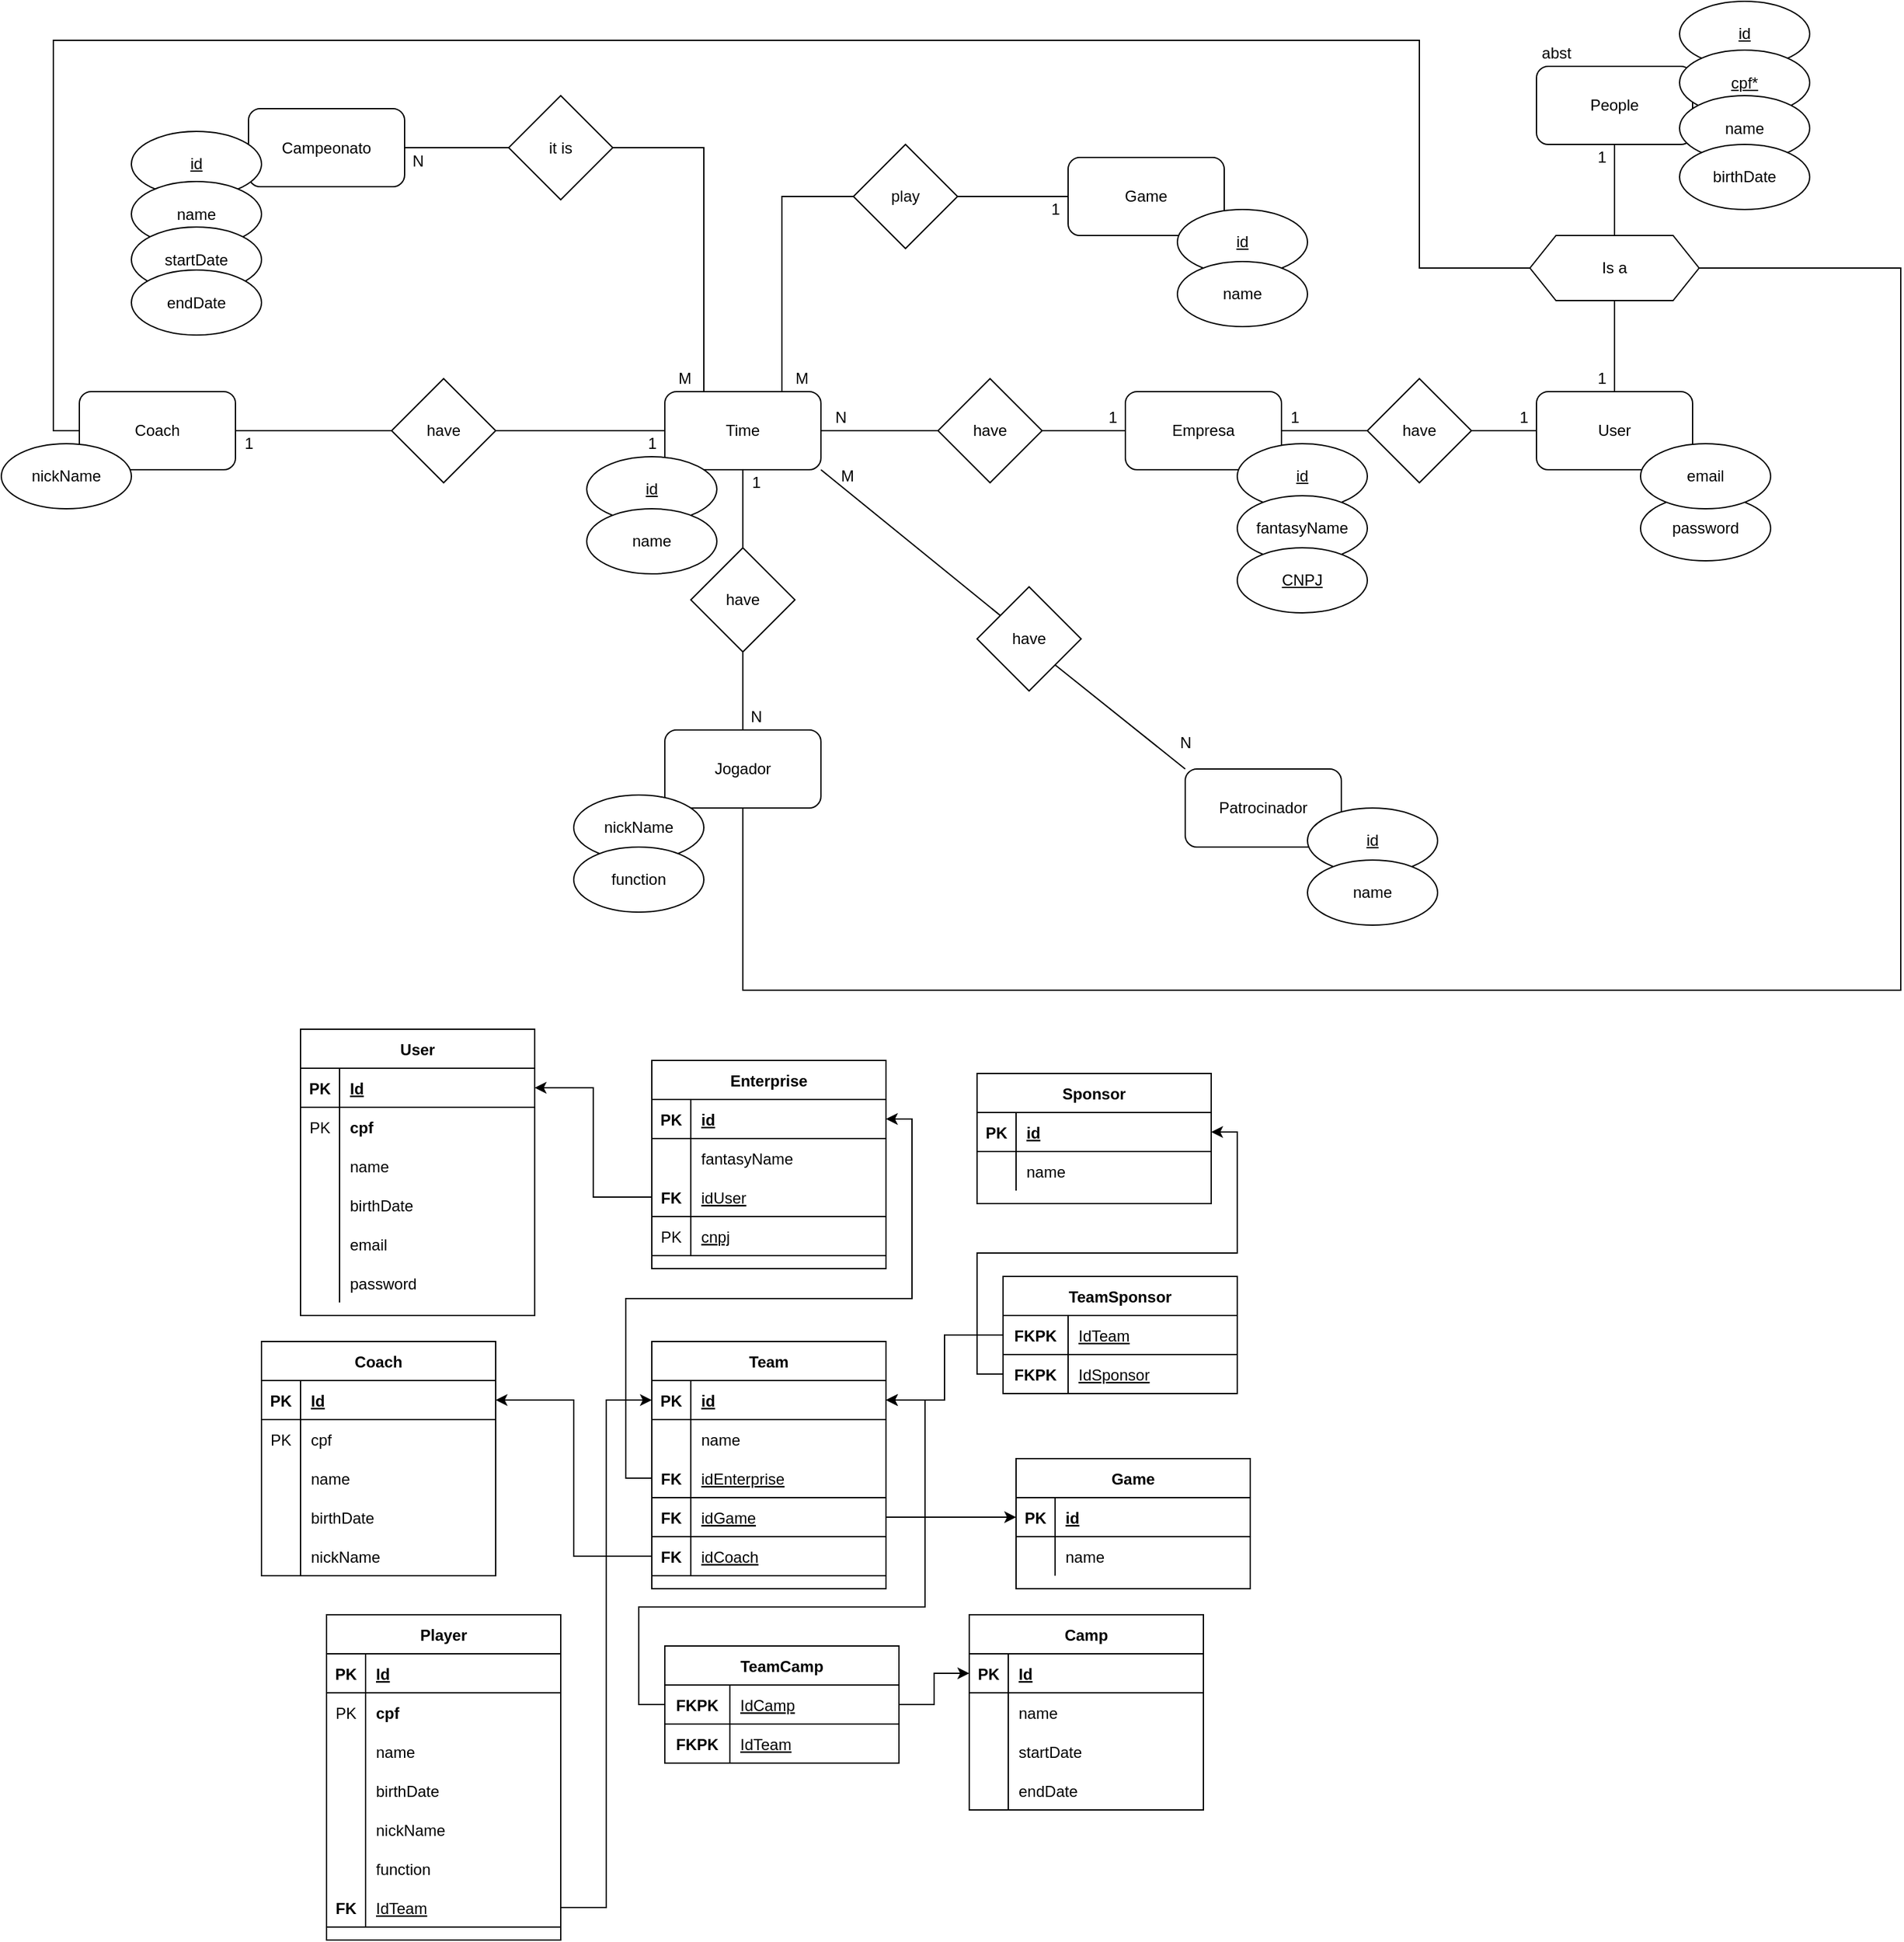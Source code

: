 <mxfile version="14.4.7" type="device"><diagram id="LVk9Ld-yGHQldMJSkat3" name="Page-1"><mxGraphModel dx="2557" dy="865" grid="1" gridSize="10" guides="1" tooltips="1" connect="1" arrows="1" fold="1" page="1" pageScale="1" pageWidth="827" pageHeight="1169" math="0" shadow="0"><root><mxCell id="0"/><mxCell id="1" parent="0"/><mxCell id="O_OsDmASG6pH5mmdmZPD-163" value="id" style="ellipse;whiteSpace=wrap;html=1;fontStyle=4" parent="1" vertex="1"><mxGeometry x="740" y="630" width="100" height="50" as="geometry"/></mxCell><mxCell id="O_OsDmASG6pH5mmdmZPD-84" value="Patrocinador" style="rounded=1;whiteSpace=wrap;html=1;" parent="1" vertex="1"><mxGeometry x="360" y="1220" width="120" height="60" as="geometry"/></mxCell><mxCell id="O_OsDmASG6pH5mmdmZPD-161" value="id" style="ellipse;whiteSpace=wrap;html=1;fontStyle=4" parent="1" vertex="1"><mxGeometry x="454" y="1250" width="100" height="50" as="geometry"/></mxCell><mxCell id="O_OsDmASG6pH5mmdmZPD-66" style="edgeStyle=orthogonalEdgeStyle;rounded=0;orthogonalLoop=1;jettySize=auto;html=1;exitX=0.5;exitY=1;exitDx=0;exitDy=0;endArrow=none;endFill=0;" parent="1" source="O_OsDmASG6pH5mmdmZPD-54" target="O_OsDmASG6pH5mmdmZPD-64" edge="1"><mxGeometry relative="1" as="geometry"/></mxCell><mxCell id="O_OsDmASG6pH5mmdmZPD-74" style="edgeStyle=orthogonalEdgeStyle;rounded=0;orthogonalLoop=1;jettySize=auto;html=1;exitX=1;exitY=0.5;exitDx=0;exitDy=0;endArrow=none;endFill=0;" parent="1" source="O_OsDmASG6pH5mmdmZPD-54" target="O_OsDmASG6pH5mmdmZPD-73" edge="1"><mxGeometry relative="1" as="geometry"/></mxCell><mxCell id="O_OsDmASG6pH5mmdmZPD-104" style="edgeStyle=orthogonalEdgeStyle;rounded=0;orthogonalLoop=1;jettySize=auto;html=1;exitX=0.75;exitY=0;exitDx=0;exitDy=0;entryX=0;entryY=0.5;entryDx=0;entryDy=0;endArrow=none;endFill=0;" parent="1" source="O_OsDmASG6pH5mmdmZPD-54" target="O_OsDmASG6pH5mmdmZPD-103" edge="1"><mxGeometry relative="1" as="geometry"/></mxCell><mxCell id="O_OsDmASG6pH5mmdmZPD-54" value="Time" style="rounded=1;whiteSpace=wrap;html=1;" parent="1" vertex="1"><mxGeometry x="-40" y="930" width="120" height="60" as="geometry"/></mxCell><mxCell id="O_OsDmASG6pH5mmdmZPD-55" value="Jogador" style="rounded=1;whiteSpace=wrap;html=1;" parent="1" vertex="1"><mxGeometry x="-40" y="1190" width="120" height="60" as="geometry"/></mxCell><mxCell id="O_OsDmASG6pH5mmdmZPD-150" style="edgeStyle=orthogonalEdgeStyle;rounded=0;orthogonalLoop=1;jettySize=auto;html=1;exitX=0;exitY=0.5;exitDx=0;exitDy=0;entryX=0;entryY=0.5;entryDx=0;entryDy=0;endArrow=none;endFill=0;" parent="1" source="O_OsDmASG6pH5mmdmZPD-56" target="O_OsDmASG6pH5mmdmZPD-129" edge="1"><mxGeometry relative="1" as="geometry"><Array as="points"><mxPoint x="-510" y="960"/><mxPoint x="-510" y="660"/><mxPoint x="540" y="660"/><mxPoint x="540" y="835"/></Array></mxGeometry></mxCell><mxCell id="O_OsDmASG6pH5mmdmZPD-56" value="Coach" style="rounded=1;whiteSpace=wrap;html=1;" parent="1" vertex="1"><mxGeometry x="-490" y="930" width="120" height="60" as="geometry"/></mxCell><mxCell id="O_OsDmASG6pH5mmdmZPD-60" style="edgeStyle=orthogonalEdgeStyle;rounded=0;orthogonalLoop=1;jettySize=auto;html=1;exitX=0;exitY=0.5;exitDx=0;exitDy=0;endArrow=none;endFill=0;" parent="1" source="O_OsDmASG6pH5mmdmZPD-58" target="O_OsDmASG6pH5mmdmZPD-56" edge="1"><mxGeometry relative="1" as="geometry"/></mxCell><mxCell id="O_OsDmASG6pH5mmdmZPD-61" style="edgeStyle=orthogonalEdgeStyle;rounded=0;orthogonalLoop=1;jettySize=auto;html=1;exitX=1;exitY=0.5;exitDx=0;exitDy=0;endArrow=none;endFill=0;" parent="1" source="O_OsDmASG6pH5mmdmZPD-58" target="O_OsDmASG6pH5mmdmZPD-54" edge="1"><mxGeometry relative="1" as="geometry"/></mxCell><mxCell id="O_OsDmASG6pH5mmdmZPD-58" value="have" style="rhombus;whiteSpace=wrap;html=1;" parent="1" vertex="1"><mxGeometry x="-250" y="920" width="80" height="80" as="geometry"/></mxCell><mxCell id="O_OsDmASG6pH5mmdmZPD-67" style="edgeStyle=orthogonalEdgeStyle;rounded=0;orthogonalLoop=1;jettySize=auto;html=1;exitX=0.5;exitY=1;exitDx=0;exitDy=0;entryX=0.5;entryY=0;entryDx=0;entryDy=0;endArrow=none;endFill=0;" parent="1" source="O_OsDmASG6pH5mmdmZPD-64" target="O_OsDmASG6pH5mmdmZPD-55" edge="1"><mxGeometry relative="1" as="geometry"/></mxCell><mxCell id="O_OsDmASG6pH5mmdmZPD-64" value="have" style="rhombus;whiteSpace=wrap;html=1;" parent="1" vertex="1"><mxGeometry x="-20" y="1050" width="80" height="80" as="geometry"/></mxCell><mxCell id="O_OsDmASG6pH5mmdmZPD-68" value="N" style="text;html=1;align=center;verticalAlign=middle;resizable=0;points=[];autosize=1;" parent="1" vertex="1"><mxGeometry x="20" y="1170" width="20" height="20" as="geometry"/></mxCell><mxCell id="O_OsDmASG6pH5mmdmZPD-69" value="1" style="text;html=1;align=center;verticalAlign=middle;resizable=0;points=[];autosize=1;" parent="1" vertex="1"><mxGeometry x="20" y="990" width="20" height="20" as="geometry"/></mxCell><mxCell id="O_OsDmASG6pH5mmdmZPD-70" value="1" style="text;html=1;align=center;verticalAlign=middle;resizable=0;points=[];autosize=1;" parent="1" vertex="1"><mxGeometry x="-370" y="960" width="20" height="20" as="geometry"/></mxCell><mxCell id="O_OsDmASG6pH5mmdmZPD-71" value="1" style="text;html=1;align=center;verticalAlign=middle;resizable=0;points=[];autosize=1;" parent="1" vertex="1"><mxGeometry x="-60" y="960" width="20" height="20" as="geometry"/></mxCell><mxCell id="O_OsDmASG6pH5mmdmZPD-80" style="edgeStyle=orthogonalEdgeStyle;rounded=0;orthogonalLoop=1;jettySize=auto;html=1;exitX=1;exitY=0.5;exitDx=0;exitDy=0;entryX=0;entryY=0.5;entryDx=0;entryDy=0;endArrow=none;endFill=0;" parent="1" source="O_OsDmASG6pH5mmdmZPD-72" target="O_OsDmASG6pH5mmdmZPD-79" edge="1"><mxGeometry relative="1" as="geometry"/></mxCell><mxCell id="O_OsDmASG6pH5mmdmZPD-72" value="Empresa" style="rounded=1;whiteSpace=wrap;html=1;" parent="1" vertex="1"><mxGeometry x="314" y="930" width="120" height="60" as="geometry"/></mxCell><mxCell id="O_OsDmASG6pH5mmdmZPD-75" style="edgeStyle=orthogonalEdgeStyle;rounded=0;orthogonalLoop=1;jettySize=auto;html=1;exitX=1;exitY=0.5;exitDx=0;exitDy=0;entryX=0;entryY=0.5;entryDx=0;entryDy=0;endArrow=none;endFill=0;" parent="1" source="O_OsDmASG6pH5mmdmZPD-73" target="O_OsDmASG6pH5mmdmZPD-72" edge="1"><mxGeometry relative="1" as="geometry"/></mxCell><mxCell id="O_OsDmASG6pH5mmdmZPD-73" value="have" style="rhombus;whiteSpace=wrap;html=1;" parent="1" vertex="1"><mxGeometry x="170" y="920" width="80" height="80" as="geometry"/></mxCell><mxCell id="O_OsDmASG6pH5mmdmZPD-76" value="1" style="text;html=1;align=center;verticalAlign=middle;resizable=0;points=[];autosize=1;" parent="1" vertex="1"><mxGeometry x="294" y="940" width="20" height="20" as="geometry"/></mxCell><mxCell id="O_OsDmASG6pH5mmdmZPD-77" value="N" style="text;html=1;align=center;verticalAlign=middle;resizable=0;points=[];autosize=1;" parent="1" vertex="1"><mxGeometry x="85" y="940" width="20" height="20" as="geometry"/></mxCell><mxCell id="O_OsDmASG6pH5mmdmZPD-78" value="User" style="rounded=1;whiteSpace=wrap;html=1;" parent="1" vertex="1"><mxGeometry x="630" y="930" width="120" height="60" as="geometry"/></mxCell><mxCell id="O_OsDmASG6pH5mmdmZPD-81" style="edgeStyle=orthogonalEdgeStyle;rounded=0;orthogonalLoop=1;jettySize=auto;html=1;exitX=1;exitY=0.5;exitDx=0;exitDy=0;entryX=0;entryY=0.5;entryDx=0;entryDy=0;endArrow=none;endFill=0;" parent="1" source="O_OsDmASG6pH5mmdmZPD-79" target="O_OsDmASG6pH5mmdmZPD-78" edge="1"><mxGeometry relative="1" as="geometry"/></mxCell><mxCell id="O_OsDmASG6pH5mmdmZPD-79" value="have" style="rhombus;whiteSpace=wrap;html=1;" parent="1" vertex="1"><mxGeometry x="500" y="920" width="80" height="80" as="geometry"/></mxCell><mxCell id="O_OsDmASG6pH5mmdmZPD-82" value="1" style="text;html=1;align=center;verticalAlign=middle;resizable=0;points=[];autosize=1;" parent="1" vertex="1"><mxGeometry x="434" y="940" width="20" height="20" as="geometry"/></mxCell><mxCell id="O_OsDmASG6pH5mmdmZPD-83" value="1" style="text;html=1;align=center;verticalAlign=middle;resizable=0;points=[];autosize=1;" parent="1" vertex="1"><mxGeometry x="610" y="940" width="20" height="20" as="geometry"/></mxCell><mxCell id="O_OsDmASG6pH5mmdmZPD-91" value="have" style="rhombus;whiteSpace=wrap;html=1;" parent="1" vertex="1"><mxGeometry x="200" y="1080" width="80" height="80" as="geometry"/></mxCell><mxCell id="O_OsDmASG6pH5mmdmZPD-94" value="Campeonato" style="rounded=1;whiteSpace=wrap;html=1;" parent="1" vertex="1"><mxGeometry x="-360" y="712.5" width="120" height="60" as="geometry"/></mxCell><mxCell id="O_OsDmASG6pH5mmdmZPD-109" style="edgeStyle=orthogonalEdgeStyle;rounded=0;orthogonalLoop=1;jettySize=auto;html=1;exitX=0;exitY=0.5;exitDx=0;exitDy=0;entryX=1;entryY=0.5;entryDx=0;entryDy=0;endArrow=none;endFill=0;" parent="1" source="O_OsDmASG6pH5mmdmZPD-95" target="O_OsDmASG6pH5mmdmZPD-94" edge="1"><mxGeometry relative="1" as="geometry"/></mxCell><mxCell id="O_OsDmASG6pH5mmdmZPD-110" style="edgeStyle=orthogonalEdgeStyle;rounded=0;orthogonalLoop=1;jettySize=auto;html=1;exitX=1;exitY=0.5;exitDx=0;exitDy=0;entryX=0.25;entryY=0;entryDx=0;entryDy=0;endArrow=none;endFill=0;" parent="1" source="O_OsDmASG6pH5mmdmZPD-95" target="O_OsDmASG6pH5mmdmZPD-54" edge="1"><mxGeometry relative="1" as="geometry"/></mxCell><mxCell id="O_OsDmASG6pH5mmdmZPD-95" value="it is" style="rhombus;whiteSpace=wrap;html=1;" parent="1" vertex="1"><mxGeometry x="-160" y="702.5" width="80" height="80" as="geometry"/></mxCell><mxCell id="O_OsDmASG6pH5mmdmZPD-98" value="N" style="text;html=1;align=center;verticalAlign=middle;resizable=0;points=[];autosize=1;" parent="1" vertex="1"><mxGeometry x="-240" y="742.5" width="20" height="20" as="geometry"/></mxCell><mxCell id="O_OsDmASG6pH5mmdmZPD-100" value="M" style="text;html=1;align=center;verticalAlign=middle;resizable=0;points=[];autosize=1;" parent="1" vertex="1"><mxGeometry x="-40" y="910" width="30" height="20" as="geometry"/></mxCell><mxCell id="O_OsDmASG6pH5mmdmZPD-101" value="Game" style="rounded=1;whiteSpace=wrap;html=1;" parent="1" vertex="1"><mxGeometry x="270" y="750" width="120" height="60" as="geometry"/></mxCell><mxCell id="O_OsDmASG6pH5mmdmZPD-105" style="edgeStyle=orthogonalEdgeStyle;rounded=0;orthogonalLoop=1;jettySize=auto;html=1;exitX=1;exitY=0.5;exitDx=0;exitDy=0;entryX=0;entryY=0.5;entryDx=0;entryDy=0;endArrow=none;endFill=0;" parent="1" source="O_OsDmASG6pH5mmdmZPD-103" target="O_OsDmASG6pH5mmdmZPD-101" edge="1"><mxGeometry relative="1" as="geometry"/></mxCell><mxCell id="O_OsDmASG6pH5mmdmZPD-103" value="play" style="rhombus;whiteSpace=wrap;html=1;" parent="1" vertex="1"><mxGeometry x="105" y="740" width="80" height="80" as="geometry"/></mxCell><mxCell id="O_OsDmASG6pH5mmdmZPD-106" value="1" style="text;html=1;align=center;verticalAlign=middle;resizable=0;points=[];autosize=1;" parent="1" vertex="1"><mxGeometry x="250" y="780" width="20" height="20" as="geometry"/></mxCell><mxCell id="O_OsDmASG6pH5mmdmZPD-107" value="M" style="text;html=1;align=center;verticalAlign=middle;resizable=0;points=[];autosize=1;" parent="1" vertex="1"><mxGeometry x="50" y="910" width="30" height="20" as="geometry"/></mxCell><mxCell id="O_OsDmASG6pH5mmdmZPD-122" value="" style="endArrow=none;html=1;exitX=1;exitY=1;exitDx=0;exitDy=0;" parent="1" source="O_OsDmASG6pH5mmdmZPD-54" target="O_OsDmASG6pH5mmdmZPD-91" edge="1"><mxGeometry width="50" height="50" relative="1" as="geometry"><mxPoint x="110" y="1020" as="sourcePoint"/><mxPoint x="160" y="970" as="targetPoint"/></mxGeometry></mxCell><mxCell id="O_OsDmASG6pH5mmdmZPD-123" value="" style="endArrow=none;html=1;exitX=1;exitY=1;exitDx=0;exitDy=0;entryX=0;entryY=0;entryDx=0;entryDy=0;" parent="1" source="O_OsDmASG6pH5mmdmZPD-91" target="O_OsDmASG6pH5mmdmZPD-84" edge="1"><mxGeometry width="50" height="50" relative="1" as="geometry"><mxPoint x="334" y="1070" as="sourcePoint"/><mxPoint x="471.931" y="1182.069" as="targetPoint"/></mxGeometry></mxCell><mxCell id="O_OsDmASG6pH5mmdmZPD-125" value="password" style="ellipse;whiteSpace=wrap;html=1;fontStyle=0" parent="1" vertex="1"><mxGeometry x="710" y="1010" width="100" height="50" as="geometry"/></mxCell><mxCell id="O_OsDmASG6pH5mmdmZPD-130" style="edgeStyle=orthogonalEdgeStyle;rounded=0;orthogonalLoop=1;jettySize=auto;html=1;exitX=0.5;exitY=1;exitDx=0;exitDy=0;endArrow=none;endFill=0;" parent="1" source="O_OsDmASG6pH5mmdmZPD-126" target="O_OsDmASG6pH5mmdmZPD-129" edge="1"><mxGeometry relative="1" as="geometry"/></mxCell><mxCell id="O_OsDmASG6pH5mmdmZPD-126" value="People" style="rounded=1;whiteSpace=wrap;html=1;" parent="1" vertex="1"><mxGeometry x="630" y="680" width="120" height="60" as="geometry"/></mxCell><mxCell id="O_OsDmASG6pH5mmdmZPD-127" value="cpf*" style="ellipse;whiteSpace=wrap;html=1;fontStyle=4" parent="1" vertex="1"><mxGeometry x="740" y="667.5" width="100" height="50" as="geometry"/></mxCell><mxCell id="O_OsDmASG6pH5mmdmZPD-128" value="abst" style="text;html=1;align=center;verticalAlign=middle;resizable=0;points=[];autosize=1;" parent="1" vertex="1"><mxGeometry x="625" y="660" width="40" height="20" as="geometry"/></mxCell><mxCell id="O_OsDmASG6pH5mmdmZPD-131" style="edgeStyle=orthogonalEdgeStyle;rounded=0;orthogonalLoop=1;jettySize=auto;html=1;exitX=0.5;exitY=1;exitDx=0;exitDy=0;entryX=0.5;entryY=0;entryDx=0;entryDy=0;endArrow=none;endFill=0;" parent="1" source="O_OsDmASG6pH5mmdmZPD-129" target="O_OsDmASG6pH5mmdmZPD-78" edge="1"><mxGeometry relative="1" as="geometry"/></mxCell><mxCell id="O_OsDmASG6pH5mmdmZPD-149" style="edgeStyle=orthogonalEdgeStyle;rounded=0;orthogonalLoop=1;jettySize=auto;html=1;exitX=1;exitY=0.5;exitDx=0;exitDy=0;entryX=0.5;entryY=1;entryDx=0;entryDy=0;endArrow=none;endFill=0;" parent="1" source="O_OsDmASG6pH5mmdmZPD-129" target="O_OsDmASG6pH5mmdmZPD-55" edge="1"><mxGeometry relative="1" as="geometry"><Array as="points"><mxPoint x="910" y="835"/><mxPoint x="910" y="1390"/><mxPoint x="20" y="1390"/></Array></mxGeometry></mxCell><mxCell id="O_OsDmASG6pH5mmdmZPD-129" value="Is a" style="shape=hexagon;perimeter=hexagonPerimeter2;whiteSpace=wrap;html=1;fixedSize=1;" parent="1" vertex="1"><mxGeometry x="625" y="810" width="130" height="50" as="geometry"/></mxCell><mxCell id="O_OsDmASG6pH5mmdmZPD-132" value="1" style="text;html=1;align=center;verticalAlign=middle;resizable=0;points=[];autosize=1;" parent="1" vertex="1"><mxGeometry x="670" y="740" width="20" height="20" as="geometry"/></mxCell><mxCell id="O_OsDmASG6pH5mmdmZPD-133" value="1" style="text;html=1;align=center;verticalAlign=middle;resizable=0;points=[];autosize=1;" parent="1" vertex="1"><mxGeometry x="670" y="910" width="20" height="20" as="geometry"/></mxCell><mxCell id="O_OsDmASG6pH5mmdmZPD-135" value="N" style="text;html=1;align=center;verticalAlign=middle;resizable=0;points=[];autosize=1;" parent="1" vertex="1"><mxGeometry x="350" y="1190" width="20" height="20" as="geometry"/></mxCell><mxCell id="O_OsDmASG6pH5mmdmZPD-136" value="M" style="text;html=1;align=center;verticalAlign=middle;resizable=0;points=[];autosize=1;" parent="1" vertex="1"><mxGeometry x="85" y="985" width="30" height="20" as="geometry"/></mxCell><mxCell id="O_OsDmASG6pH5mmdmZPD-137" value="name" style="ellipse;whiteSpace=wrap;html=1;" parent="1" vertex="1"><mxGeometry x="740" y="702.5" width="100" height="50" as="geometry"/></mxCell><mxCell id="O_OsDmASG6pH5mmdmZPD-141" value="birthDate" style="ellipse;whiteSpace=wrap;html=1;" parent="1" vertex="1"><mxGeometry x="740" y="740" width="100" height="50" as="geometry"/></mxCell><mxCell id="O_OsDmASG6pH5mmdmZPD-147" value="&lt;u&gt;id&lt;/u&gt;" style="ellipse;whiteSpace=wrap;html=1;" parent="1" vertex="1"><mxGeometry x="354" y="790" width="100" height="50" as="geometry"/></mxCell><mxCell id="O_OsDmASG6pH5mmdmZPD-151" value="nickName" style="ellipse;whiteSpace=wrap;html=1;" parent="1" vertex="1"><mxGeometry x="-110" y="1240" width="100" height="50" as="geometry"/></mxCell><mxCell id="O_OsDmASG6pH5mmdmZPD-152" value="name" style="ellipse;whiteSpace=wrap;html=1;" parent="1" vertex="1"><mxGeometry x="454" y="1290" width="100" height="50" as="geometry"/></mxCell><mxCell id="O_OsDmASG6pH5mmdmZPD-165" value="id" style="ellipse;whiteSpace=wrap;html=1;fontStyle=4" parent="1" vertex="1"><mxGeometry x="-100" y="980" width="100" height="50" as="geometry"/></mxCell><mxCell id="O_OsDmASG6pH5mmdmZPD-146" value="name" style="ellipse;whiteSpace=wrap;html=1;" parent="1" vertex="1"><mxGeometry x="-100" y="1020" width="100" height="50" as="geometry"/></mxCell><mxCell id="O_OsDmASG6pH5mmdmZPD-166" value="id" style="ellipse;whiteSpace=wrap;html=1;fontStyle=4" parent="1" vertex="1"><mxGeometry x="-450" y="730" width="100" height="50" as="geometry"/></mxCell><mxCell id="O_OsDmASG6pH5mmdmZPD-145" value="name" style="ellipse;whiteSpace=wrap;html=1;" parent="1" vertex="1"><mxGeometry x="-450" y="768.5" width="100" height="50" as="geometry"/></mxCell><mxCell id="O_OsDmASG6pH5mmdmZPD-155" value="startDate" style="ellipse;whiteSpace=wrap;html=1;" parent="1" vertex="1"><mxGeometry x="-450" y="803.5" width="100" height="50" as="geometry"/></mxCell><mxCell id="O_OsDmASG6pH5mmdmZPD-156" value="endDate" style="ellipse;whiteSpace=wrap;html=1;" parent="1" vertex="1"><mxGeometry x="-450" y="836.5" width="100" height="50" as="geometry"/></mxCell><mxCell id="O_OsDmASG6pH5mmdmZPD-167" value="function" style="ellipse;whiteSpace=wrap;html=1;" parent="1" vertex="1"><mxGeometry x="-110" y="1280" width="100" height="50" as="geometry"/></mxCell><mxCell id="O_OsDmASG6pH5mmdmZPD-168" value="nickName" style="ellipse;whiteSpace=wrap;html=1;" parent="1" vertex="1"><mxGeometry x="-550" y="970" width="100" height="50" as="geometry"/></mxCell><mxCell id="O_OsDmASG6pH5mmdmZPD-124" value="email" style="ellipse;whiteSpace=wrap;html=1;fontStyle=0" parent="1" vertex="1"><mxGeometry x="710" y="970" width="100" height="50" as="geometry"/></mxCell><mxCell id="umszVrXC_xn-ReUk9ifs-14" value="User" style="shape=table;startSize=30;container=1;collapsible=1;childLayout=tableLayout;fixedRows=1;rowLines=0;fontStyle=1;align=center;resizeLast=1;" parent="1" vertex="1"><mxGeometry x="-320" y="1420" width="180" height="220" as="geometry"/></mxCell><mxCell id="umszVrXC_xn-ReUk9ifs-15" value="" style="shape=partialRectangle;collapsible=0;dropTarget=0;pointerEvents=0;fillColor=none;top=0;left=0;bottom=1;right=0;points=[[0,0.5],[1,0.5]];portConstraint=eastwest;" parent="umszVrXC_xn-ReUk9ifs-14" vertex="1"><mxGeometry y="30" width="180" height="30" as="geometry"/></mxCell><mxCell id="umszVrXC_xn-ReUk9ifs-16" value="PK" style="shape=partialRectangle;connectable=0;fillColor=none;top=0;left=0;bottom=0;right=0;fontStyle=1;overflow=hidden;" parent="umszVrXC_xn-ReUk9ifs-15" vertex="1"><mxGeometry width="30" height="30" as="geometry"/></mxCell><mxCell id="umszVrXC_xn-ReUk9ifs-17" value="Id" style="shape=partialRectangle;connectable=0;fillColor=none;top=0;left=0;bottom=0;right=0;align=left;spacingLeft=6;fontStyle=5;overflow=hidden;" parent="umszVrXC_xn-ReUk9ifs-15" vertex="1"><mxGeometry x="30" width="150" height="30" as="geometry"/></mxCell><mxCell id="umszVrXC_xn-ReUk9ifs-18" value="" style="shape=partialRectangle;collapsible=0;dropTarget=0;pointerEvents=0;fillColor=none;top=0;left=0;bottom=0;right=0;points=[[0,0.5],[1,0.5]];portConstraint=eastwest;" parent="umszVrXC_xn-ReUk9ifs-14" vertex="1"><mxGeometry y="60" width="180" height="30" as="geometry"/></mxCell><mxCell id="umszVrXC_xn-ReUk9ifs-19" value="PK" style="shape=partialRectangle;connectable=0;fillColor=none;top=0;left=0;bottom=0;right=0;editable=1;overflow=hidden;" parent="umszVrXC_xn-ReUk9ifs-18" vertex="1"><mxGeometry width="30" height="30" as="geometry"/></mxCell><mxCell id="umszVrXC_xn-ReUk9ifs-20" value="cpf" style="shape=partialRectangle;connectable=0;fillColor=none;top=0;left=0;bottom=0;right=0;align=left;spacingLeft=6;overflow=hidden;fontStyle=1" parent="umszVrXC_xn-ReUk9ifs-18" vertex="1"><mxGeometry x="30" width="150" height="30" as="geometry"/></mxCell><mxCell id="umszVrXC_xn-ReUk9ifs-21" value="" style="shape=partialRectangle;collapsible=0;dropTarget=0;pointerEvents=0;fillColor=none;top=0;left=0;bottom=0;right=0;points=[[0,0.5],[1,0.5]];portConstraint=eastwest;" parent="umszVrXC_xn-ReUk9ifs-14" vertex="1"><mxGeometry y="90" width="180" height="30" as="geometry"/></mxCell><mxCell id="umszVrXC_xn-ReUk9ifs-22" value="" style="shape=partialRectangle;connectable=0;fillColor=none;top=0;left=0;bottom=0;right=0;editable=1;overflow=hidden;" parent="umszVrXC_xn-ReUk9ifs-21" vertex="1"><mxGeometry width="30" height="30" as="geometry"/></mxCell><mxCell id="umszVrXC_xn-ReUk9ifs-23" value="name" style="shape=partialRectangle;connectable=0;fillColor=none;top=0;left=0;bottom=0;right=0;align=left;spacingLeft=6;overflow=hidden;" parent="umszVrXC_xn-ReUk9ifs-21" vertex="1"><mxGeometry x="30" width="150" height="30" as="geometry"/></mxCell><mxCell id="umszVrXC_xn-ReUk9ifs-24" value="" style="shape=partialRectangle;collapsible=0;dropTarget=0;pointerEvents=0;fillColor=none;top=0;left=0;bottom=0;right=0;points=[[0,0.5],[1,0.5]];portConstraint=eastwest;" parent="umszVrXC_xn-ReUk9ifs-14" vertex="1"><mxGeometry y="120" width="180" height="30" as="geometry"/></mxCell><mxCell id="umszVrXC_xn-ReUk9ifs-25" value="" style="shape=partialRectangle;connectable=0;fillColor=none;top=0;left=0;bottom=0;right=0;editable=1;overflow=hidden;" parent="umszVrXC_xn-ReUk9ifs-24" vertex="1"><mxGeometry width="30" height="30" as="geometry"/></mxCell><mxCell id="umszVrXC_xn-ReUk9ifs-26" value="birthDate" style="shape=partialRectangle;connectable=0;fillColor=none;top=0;left=0;bottom=0;right=0;align=left;spacingLeft=6;overflow=hidden;" parent="umszVrXC_xn-ReUk9ifs-24" vertex="1"><mxGeometry x="30" width="150" height="30" as="geometry"/></mxCell><mxCell id="umszVrXC_xn-ReUk9ifs-40" value="" style="shape=partialRectangle;collapsible=0;dropTarget=0;pointerEvents=0;fillColor=none;top=0;left=0;bottom=0;right=0;points=[[0,0.5],[1,0.5]];portConstraint=eastwest;" parent="umszVrXC_xn-ReUk9ifs-14" vertex="1"><mxGeometry y="150" width="180" height="30" as="geometry"/></mxCell><mxCell id="umszVrXC_xn-ReUk9ifs-41" value="" style="shape=partialRectangle;connectable=0;fillColor=none;top=0;left=0;bottom=0;right=0;editable=1;overflow=hidden;" parent="umszVrXC_xn-ReUk9ifs-40" vertex="1"><mxGeometry width="30" height="30" as="geometry"/></mxCell><mxCell id="umszVrXC_xn-ReUk9ifs-42" value="email" style="shape=partialRectangle;connectable=0;fillColor=none;top=0;left=0;bottom=0;right=0;align=left;spacingLeft=6;overflow=hidden;" parent="umszVrXC_xn-ReUk9ifs-40" vertex="1"><mxGeometry x="30" width="150" height="30" as="geometry"/></mxCell><mxCell id="umszVrXC_xn-ReUk9ifs-43" value="" style="shape=partialRectangle;collapsible=0;dropTarget=0;pointerEvents=0;fillColor=none;top=0;left=0;bottom=0;right=0;points=[[0,0.5],[1,0.5]];portConstraint=eastwest;" parent="umszVrXC_xn-ReUk9ifs-14" vertex="1"><mxGeometry y="180" width="180" height="30" as="geometry"/></mxCell><mxCell id="umszVrXC_xn-ReUk9ifs-44" value="" style="shape=partialRectangle;connectable=0;fillColor=none;top=0;left=0;bottom=0;right=0;editable=1;overflow=hidden;" parent="umszVrXC_xn-ReUk9ifs-43" vertex="1"><mxGeometry width="30" height="30" as="geometry"/></mxCell><mxCell id="umszVrXC_xn-ReUk9ifs-45" value="password" style="shape=partialRectangle;connectable=0;fillColor=none;top=0;left=0;bottom=0;right=0;align=left;spacingLeft=6;overflow=hidden;" parent="umszVrXC_xn-ReUk9ifs-43" vertex="1"><mxGeometry x="30" width="150" height="30" as="geometry"/></mxCell><mxCell id="umszVrXC_xn-ReUk9ifs-46" value="Player" style="shape=table;startSize=30;container=1;collapsible=1;childLayout=tableLayout;fixedRows=1;rowLines=0;fontStyle=1;align=center;resizeLast=1;" parent="1" vertex="1"><mxGeometry x="-300" y="1870" width="180" height="250" as="geometry"/></mxCell><mxCell id="umszVrXC_xn-ReUk9ifs-47" value="" style="shape=partialRectangle;collapsible=0;dropTarget=0;pointerEvents=0;fillColor=none;top=0;left=0;bottom=1;right=0;points=[[0,0.5],[1,0.5]];portConstraint=eastwest;" parent="umszVrXC_xn-ReUk9ifs-46" vertex="1"><mxGeometry y="30" width="180" height="30" as="geometry"/></mxCell><mxCell id="umszVrXC_xn-ReUk9ifs-48" value="PK" style="shape=partialRectangle;connectable=0;fillColor=none;top=0;left=0;bottom=0;right=0;fontStyle=1;overflow=hidden;" parent="umszVrXC_xn-ReUk9ifs-47" vertex="1"><mxGeometry width="30" height="30" as="geometry"/></mxCell><mxCell id="umszVrXC_xn-ReUk9ifs-49" value="Id" style="shape=partialRectangle;connectable=0;fillColor=none;top=0;left=0;bottom=0;right=0;align=left;spacingLeft=6;fontStyle=5;overflow=hidden;" parent="umszVrXC_xn-ReUk9ifs-47" vertex="1"><mxGeometry x="30" width="150" height="30" as="geometry"/></mxCell><mxCell id="umszVrXC_xn-ReUk9ifs-50" value="" style="shape=partialRectangle;collapsible=0;dropTarget=0;pointerEvents=0;fillColor=none;top=0;left=0;bottom=0;right=0;points=[[0,0.5],[1,0.5]];portConstraint=eastwest;" parent="umszVrXC_xn-ReUk9ifs-46" vertex="1"><mxGeometry y="60" width="180" height="30" as="geometry"/></mxCell><mxCell id="umszVrXC_xn-ReUk9ifs-51" value="PK" style="shape=partialRectangle;connectable=0;fillColor=none;top=0;left=0;bottom=0;right=0;editable=1;overflow=hidden;" parent="umszVrXC_xn-ReUk9ifs-50" vertex="1"><mxGeometry width="30" height="30" as="geometry"/></mxCell><mxCell id="umszVrXC_xn-ReUk9ifs-52" value="cpf" style="shape=partialRectangle;connectable=0;fillColor=none;top=0;left=0;bottom=0;right=0;align=left;spacingLeft=6;overflow=hidden;fontStyle=1" parent="umszVrXC_xn-ReUk9ifs-50" vertex="1"><mxGeometry x="30" width="150" height="30" as="geometry"/></mxCell><mxCell id="umszVrXC_xn-ReUk9ifs-53" value="" style="shape=partialRectangle;collapsible=0;dropTarget=0;pointerEvents=0;fillColor=none;top=0;left=0;bottom=0;right=0;points=[[0,0.5],[1,0.5]];portConstraint=eastwest;" parent="umszVrXC_xn-ReUk9ifs-46" vertex="1"><mxGeometry y="90" width="180" height="30" as="geometry"/></mxCell><mxCell id="umszVrXC_xn-ReUk9ifs-54" value="" style="shape=partialRectangle;connectable=0;fillColor=none;top=0;left=0;bottom=0;right=0;editable=1;overflow=hidden;" parent="umszVrXC_xn-ReUk9ifs-53" vertex="1"><mxGeometry width="30" height="30" as="geometry"/></mxCell><mxCell id="umszVrXC_xn-ReUk9ifs-55" value="name" style="shape=partialRectangle;connectable=0;fillColor=none;top=0;left=0;bottom=0;right=0;align=left;spacingLeft=6;overflow=hidden;" parent="umszVrXC_xn-ReUk9ifs-53" vertex="1"><mxGeometry x="30" width="150" height="30" as="geometry"/></mxCell><mxCell id="umszVrXC_xn-ReUk9ifs-56" value="" style="shape=partialRectangle;collapsible=0;dropTarget=0;pointerEvents=0;fillColor=none;top=0;left=0;bottom=0;right=0;points=[[0,0.5],[1,0.5]];portConstraint=eastwest;" parent="umszVrXC_xn-ReUk9ifs-46" vertex="1"><mxGeometry y="120" width="180" height="30" as="geometry"/></mxCell><mxCell id="umszVrXC_xn-ReUk9ifs-57" value="" style="shape=partialRectangle;connectable=0;fillColor=none;top=0;left=0;bottom=0;right=0;editable=1;overflow=hidden;" parent="umszVrXC_xn-ReUk9ifs-56" vertex="1"><mxGeometry width="30" height="30" as="geometry"/></mxCell><mxCell id="umszVrXC_xn-ReUk9ifs-58" value="birthDate" style="shape=partialRectangle;connectable=0;fillColor=none;top=0;left=0;bottom=0;right=0;align=left;spacingLeft=6;overflow=hidden;" parent="umszVrXC_xn-ReUk9ifs-56" vertex="1"><mxGeometry x="30" width="150" height="30" as="geometry"/></mxCell><mxCell id="umszVrXC_xn-ReUk9ifs-59" value="" style="shape=partialRectangle;collapsible=0;dropTarget=0;pointerEvents=0;fillColor=none;top=0;left=0;bottom=0;right=0;points=[[0,0.5],[1,0.5]];portConstraint=eastwest;" parent="umszVrXC_xn-ReUk9ifs-46" vertex="1"><mxGeometry y="150" width="180" height="30" as="geometry"/></mxCell><mxCell id="umszVrXC_xn-ReUk9ifs-60" value="" style="shape=partialRectangle;connectable=0;fillColor=none;top=0;left=0;bottom=0;right=0;editable=1;overflow=hidden;" parent="umszVrXC_xn-ReUk9ifs-59" vertex="1"><mxGeometry width="30" height="30" as="geometry"/></mxCell><mxCell id="umszVrXC_xn-ReUk9ifs-61" value="nickName" style="shape=partialRectangle;connectable=0;fillColor=none;top=0;left=0;bottom=0;right=0;align=left;spacingLeft=6;overflow=hidden;" parent="umszVrXC_xn-ReUk9ifs-59" vertex="1"><mxGeometry x="30" width="150" height="30" as="geometry"/></mxCell><mxCell id="umszVrXC_xn-ReUk9ifs-62" value="" style="shape=partialRectangle;collapsible=0;dropTarget=0;pointerEvents=0;fillColor=none;top=0;left=0;bottom=0;right=0;points=[[0,0.5],[1,0.5]];portConstraint=eastwest;" parent="umszVrXC_xn-ReUk9ifs-46" vertex="1"><mxGeometry y="180" width="180" height="30" as="geometry"/></mxCell><mxCell id="umszVrXC_xn-ReUk9ifs-63" value="" style="shape=partialRectangle;connectable=0;fillColor=none;top=0;left=0;bottom=0;right=0;editable=1;overflow=hidden;" parent="umszVrXC_xn-ReUk9ifs-62" vertex="1"><mxGeometry width="30" height="30" as="geometry"/></mxCell><mxCell id="umszVrXC_xn-ReUk9ifs-64" value="function" style="shape=partialRectangle;connectable=0;fillColor=none;top=0;left=0;bottom=0;right=0;align=left;spacingLeft=6;overflow=hidden;" parent="umszVrXC_xn-ReUk9ifs-62" vertex="1"><mxGeometry x="30" width="150" height="30" as="geometry"/></mxCell><mxCell id="GcyrTjpj2NbCt4ld-meE-125" value="" style="shape=partialRectangle;collapsible=0;dropTarget=0;pointerEvents=0;fillColor=none;top=0;left=0;bottom=1;right=0;points=[[0,0.5],[1,0.5]];portConstraint=eastwest;" vertex="1" parent="umszVrXC_xn-ReUk9ifs-46"><mxGeometry y="210" width="180" height="30" as="geometry"/></mxCell><mxCell id="GcyrTjpj2NbCt4ld-meE-126" value="FK" style="shape=partialRectangle;connectable=0;fillColor=none;top=0;left=0;bottom=0;right=0;fontStyle=1;overflow=hidden;" vertex="1" parent="GcyrTjpj2NbCt4ld-meE-125"><mxGeometry width="30" height="30" as="geometry"/></mxCell><mxCell id="GcyrTjpj2NbCt4ld-meE-127" value="IdTeam" style="shape=partialRectangle;connectable=0;fillColor=none;top=0;left=0;bottom=0;right=0;align=left;spacingLeft=6;fontStyle=4;overflow=hidden;" vertex="1" parent="GcyrTjpj2NbCt4ld-meE-125"><mxGeometry x="30" width="150" height="30" as="geometry"/></mxCell><mxCell id="GcyrTjpj2NbCt4ld-meE-1" value="Coach" style="shape=table;startSize=30;container=1;collapsible=1;childLayout=tableLayout;fixedRows=1;rowLines=0;fontStyle=1;align=center;resizeLast=1;" vertex="1" parent="1"><mxGeometry x="-350" y="1660" width="180" height="180" as="geometry"/></mxCell><mxCell id="GcyrTjpj2NbCt4ld-meE-2" value="" style="shape=partialRectangle;collapsible=0;dropTarget=0;pointerEvents=0;fillColor=none;top=0;left=0;bottom=1;right=0;points=[[0,0.5],[1,0.5]];portConstraint=eastwest;" vertex="1" parent="GcyrTjpj2NbCt4ld-meE-1"><mxGeometry y="30" width="180" height="30" as="geometry"/></mxCell><mxCell id="GcyrTjpj2NbCt4ld-meE-3" value="PK" style="shape=partialRectangle;connectable=0;fillColor=none;top=0;left=0;bottom=0;right=0;fontStyle=1;overflow=hidden;" vertex="1" parent="GcyrTjpj2NbCt4ld-meE-2"><mxGeometry width="30" height="30" as="geometry"/></mxCell><mxCell id="GcyrTjpj2NbCt4ld-meE-4" value="Id" style="shape=partialRectangle;connectable=0;fillColor=none;top=0;left=0;bottom=0;right=0;align=left;spacingLeft=6;fontStyle=5;overflow=hidden;" vertex="1" parent="GcyrTjpj2NbCt4ld-meE-2"><mxGeometry x="30" width="150" height="30" as="geometry"/></mxCell><mxCell id="GcyrTjpj2NbCt4ld-meE-5" value="" style="shape=partialRectangle;collapsible=0;dropTarget=0;pointerEvents=0;fillColor=none;top=0;left=0;bottom=0;right=0;points=[[0,0.5],[1,0.5]];portConstraint=eastwest;" vertex="1" parent="GcyrTjpj2NbCt4ld-meE-1"><mxGeometry y="60" width="180" height="30" as="geometry"/></mxCell><mxCell id="GcyrTjpj2NbCt4ld-meE-6" value="PK" style="shape=partialRectangle;connectable=0;fillColor=none;top=0;left=0;bottom=0;right=0;editable=1;overflow=hidden;" vertex="1" parent="GcyrTjpj2NbCt4ld-meE-5"><mxGeometry width="30" height="30" as="geometry"/></mxCell><mxCell id="GcyrTjpj2NbCt4ld-meE-7" value="cpf" style="shape=partialRectangle;connectable=0;fillColor=none;top=0;left=0;bottom=0;right=0;align=left;spacingLeft=6;overflow=hidden;fontStyle=0" vertex="1" parent="GcyrTjpj2NbCt4ld-meE-5"><mxGeometry x="30" width="150" height="30" as="geometry"/></mxCell><mxCell id="GcyrTjpj2NbCt4ld-meE-8" value="" style="shape=partialRectangle;collapsible=0;dropTarget=0;pointerEvents=0;fillColor=none;top=0;left=0;bottom=0;right=0;points=[[0,0.5],[1,0.5]];portConstraint=eastwest;" vertex="1" parent="GcyrTjpj2NbCt4ld-meE-1"><mxGeometry y="90" width="180" height="30" as="geometry"/></mxCell><mxCell id="GcyrTjpj2NbCt4ld-meE-9" value="" style="shape=partialRectangle;connectable=0;fillColor=none;top=0;left=0;bottom=0;right=0;editable=1;overflow=hidden;" vertex="1" parent="GcyrTjpj2NbCt4ld-meE-8"><mxGeometry width="30" height="30" as="geometry"/></mxCell><mxCell id="GcyrTjpj2NbCt4ld-meE-10" value="name" style="shape=partialRectangle;connectable=0;fillColor=none;top=0;left=0;bottom=0;right=0;align=left;spacingLeft=6;overflow=hidden;" vertex="1" parent="GcyrTjpj2NbCt4ld-meE-8"><mxGeometry x="30" width="150" height="30" as="geometry"/></mxCell><mxCell id="GcyrTjpj2NbCt4ld-meE-11" value="" style="shape=partialRectangle;collapsible=0;dropTarget=0;pointerEvents=0;fillColor=none;top=0;left=0;bottom=0;right=0;points=[[0,0.5],[1,0.5]];portConstraint=eastwest;" vertex="1" parent="GcyrTjpj2NbCt4ld-meE-1"><mxGeometry y="120" width="180" height="30" as="geometry"/></mxCell><mxCell id="GcyrTjpj2NbCt4ld-meE-12" value="" style="shape=partialRectangle;connectable=0;fillColor=none;top=0;left=0;bottom=0;right=0;editable=1;overflow=hidden;" vertex="1" parent="GcyrTjpj2NbCt4ld-meE-11"><mxGeometry width="30" height="30" as="geometry"/></mxCell><mxCell id="GcyrTjpj2NbCt4ld-meE-13" value="birthDate" style="shape=partialRectangle;connectable=0;fillColor=none;top=0;left=0;bottom=0;right=0;align=left;spacingLeft=6;overflow=hidden;" vertex="1" parent="GcyrTjpj2NbCt4ld-meE-11"><mxGeometry x="30" width="150" height="30" as="geometry"/></mxCell><mxCell id="GcyrTjpj2NbCt4ld-meE-14" value="" style="shape=partialRectangle;collapsible=0;dropTarget=0;pointerEvents=0;fillColor=none;top=0;left=0;bottom=0;right=0;points=[[0,0.5],[1,0.5]];portConstraint=eastwest;" vertex="1" parent="GcyrTjpj2NbCt4ld-meE-1"><mxGeometry y="150" width="180" height="30" as="geometry"/></mxCell><mxCell id="GcyrTjpj2NbCt4ld-meE-15" value="" style="shape=partialRectangle;connectable=0;fillColor=none;top=0;left=0;bottom=0;right=0;editable=1;overflow=hidden;" vertex="1" parent="GcyrTjpj2NbCt4ld-meE-14"><mxGeometry width="30" height="30" as="geometry"/></mxCell><mxCell id="GcyrTjpj2NbCt4ld-meE-16" value="nickName" style="shape=partialRectangle;connectable=0;fillColor=none;top=0;left=0;bottom=0;right=0;align=left;spacingLeft=6;overflow=hidden;" vertex="1" parent="GcyrTjpj2NbCt4ld-meE-14"><mxGeometry x="30" width="150" height="30" as="geometry"/></mxCell><mxCell id="GcyrTjpj2NbCt4ld-meE-20" value="Enterprise" style="shape=table;startSize=30;container=1;collapsible=1;childLayout=tableLayout;fixedRows=1;rowLines=0;fontStyle=1;align=center;resizeLast=1;" vertex="1" parent="1"><mxGeometry x="-50" y="1444" width="180" height="160" as="geometry"/></mxCell><mxCell id="GcyrTjpj2NbCt4ld-meE-21" value="" style="shape=partialRectangle;collapsible=0;dropTarget=0;pointerEvents=0;fillColor=none;top=0;left=0;bottom=1;right=0;points=[[0,0.5],[1,0.5]];portConstraint=eastwest;" vertex="1" parent="GcyrTjpj2NbCt4ld-meE-20"><mxGeometry y="30" width="180" height="30" as="geometry"/></mxCell><mxCell id="GcyrTjpj2NbCt4ld-meE-22" value="PK" style="shape=partialRectangle;connectable=0;fillColor=none;top=0;left=0;bottom=0;right=0;fontStyle=1;overflow=hidden;" vertex="1" parent="GcyrTjpj2NbCt4ld-meE-21"><mxGeometry width="30" height="30" as="geometry"/></mxCell><mxCell id="GcyrTjpj2NbCt4ld-meE-23" value="id" style="shape=partialRectangle;connectable=0;fillColor=none;top=0;left=0;bottom=0;right=0;align=left;spacingLeft=6;fontStyle=5;overflow=hidden;" vertex="1" parent="GcyrTjpj2NbCt4ld-meE-21"><mxGeometry x="30" width="150" height="30" as="geometry"/></mxCell><mxCell id="GcyrTjpj2NbCt4ld-meE-24" value="" style="shape=partialRectangle;collapsible=0;dropTarget=0;pointerEvents=0;fillColor=none;top=0;left=0;bottom=0;right=0;points=[[0,0.5],[1,0.5]];portConstraint=eastwest;" vertex="1" parent="GcyrTjpj2NbCt4ld-meE-20"><mxGeometry y="60" width="180" height="30" as="geometry"/></mxCell><mxCell id="GcyrTjpj2NbCt4ld-meE-25" value="" style="shape=partialRectangle;connectable=0;fillColor=none;top=0;left=0;bottom=0;right=0;editable=1;overflow=hidden;" vertex="1" parent="GcyrTjpj2NbCt4ld-meE-24"><mxGeometry width="30" height="30" as="geometry"/></mxCell><mxCell id="GcyrTjpj2NbCt4ld-meE-26" value="fantasyName" style="shape=partialRectangle;connectable=0;fillColor=none;top=0;left=0;bottom=0;right=0;align=left;spacingLeft=6;overflow=hidden;fontStyle=0" vertex="1" parent="GcyrTjpj2NbCt4ld-meE-24"><mxGeometry x="30" width="150" height="30" as="geometry"/></mxCell><mxCell id="GcyrTjpj2NbCt4ld-meE-87" value="" style="shape=partialRectangle;collapsible=0;dropTarget=0;pointerEvents=0;fillColor=none;top=0;left=0;bottom=1;right=0;points=[[0,0.5],[1,0.5]];portConstraint=eastwest;" vertex="1" parent="GcyrTjpj2NbCt4ld-meE-20"><mxGeometry y="90" width="180" height="30" as="geometry"/></mxCell><mxCell id="GcyrTjpj2NbCt4ld-meE-88" value="FK" style="shape=partialRectangle;connectable=0;fillColor=none;top=0;left=0;bottom=0;right=0;fontStyle=1;overflow=hidden;" vertex="1" parent="GcyrTjpj2NbCt4ld-meE-87"><mxGeometry width="30" height="30" as="geometry"/></mxCell><mxCell id="GcyrTjpj2NbCt4ld-meE-89" value="idUser" style="shape=partialRectangle;connectable=0;fillColor=none;top=0;left=0;bottom=0;right=0;align=left;spacingLeft=6;fontStyle=4;overflow=hidden;" vertex="1" parent="GcyrTjpj2NbCt4ld-meE-87"><mxGeometry x="30" width="150" height="30" as="geometry"/></mxCell><mxCell id="GcyrTjpj2NbCt4ld-meE-95" value="" style="shape=partialRectangle;collapsible=0;dropTarget=0;pointerEvents=0;fillColor=none;top=0;left=0;bottom=1;right=0;points=[[0,0.5],[1,0.5]];portConstraint=eastwest;" vertex="1" parent="GcyrTjpj2NbCt4ld-meE-20"><mxGeometry y="120" width="180" height="30" as="geometry"/></mxCell><mxCell id="GcyrTjpj2NbCt4ld-meE-96" value="PK" style="shape=partialRectangle;connectable=0;fillColor=none;top=0;left=0;bottom=0;right=0;fontStyle=0;overflow=hidden;" vertex="1" parent="GcyrTjpj2NbCt4ld-meE-95"><mxGeometry width="30" height="30" as="geometry"/></mxCell><mxCell id="GcyrTjpj2NbCt4ld-meE-97" value="cnpj" style="shape=partialRectangle;connectable=0;fillColor=none;top=0;left=0;bottom=0;right=0;align=left;spacingLeft=6;fontStyle=4;overflow=hidden;" vertex="1" parent="GcyrTjpj2NbCt4ld-meE-95"><mxGeometry x="30" width="150" height="30" as="geometry"/></mxCell><mxCell id="GcyrTjpj2NbCt4ld-meE-39" value="Sponsor" style="shape=table;startSize=30;container=1;collapsible=1;childLayout=tableLayout;fixedRows=1;rowLines=0;fontStyle=1;align=center;resizeLast=1;" vertex="1" parent="1"><mxGeometry x="200" y="1454" width="180" height="100" as="geometry"/></mxCell><mxCell id="GcyrTjpj2NbCt4ld-meE-40" value="" style="shape=partialRectangle;collapsible=0;dropTarget=0;pointerEvents=0;fillColor=none;top=0;left=0;bottom=1;right=0;points=[[0,0.5],[1,0.5]];portConstraint=eastwest;" vertex="1" parent="GcyrTjpj2NbCt4ld-meE-39"><mxGeometry y="30" width="180" height="30" as="geometry"/></mxCell><mxCell id="GcyrTjpj2NbCt4ld-meE-41" value="PK" style="shape=partialRectangle;connectable=0;fillColor=none;top=0;left=0;bottom=0;right=0;fontStyle=1;overflow=hidden;" vertex="1" parent="GcyrTjpj2NbCt4ld-meE-40"><mxGeometry width="30" height="30" as="geometry"/></mxCell><mxCell id="GcyrTjpj2NbCt4ld-meE-42" value="id" style="shape=partialRectangle;connectable=0;fillColor=none;top=0;left=0;bottom=0;right=0;align=left;spacingLeft=6;fontStyle=5;overflow=hidden;" vertex="1" parent="GcyrTjpj2NbCt4ld-meE-40"><mxGeometry x="30" width="150" height="30" as="geometry"/></mxCell><mxCell id="GcyrTjpj2NbCt4ld-meE-43" value="" style="shape=partialRectangle;collapsible=0;dropTarget=0;pointerEvents=0;fillColor=none;top=0;left=0;bottom=0;right=0;points=[[0,0.5],[1,0.5]];portConstraint=eastwest;" vertex="1" parent="GcyrTjpj2NbCt4ld-meE-39"><mxGeometry y="60" width="180" height="30" as="geometry"/></mxCell><mxCell id="GcyrTjpj2NbCt4ld-meE-44" value="" style="shape=partialRectangle;connectable=0;fillColor=none;top=0;left=0;bottom=0;right=0;editable=1;overflow=hidden;" vertex="1" parent="GcyrTjpj2NbCt4ld-meE-43"><mxGeometry width="30" height="30" as="geometry"/></mxCell><mxCell id="GcyrTjpj2NbCt4ld-meE-45" value="name" style="shape=partialRectangle;connectable=0;fillColor=none;top=0;left=0;bottom=0;right=0;align=left;spacingLeft=6;overflow=hidden;fontStyle=0" vertex="1" parent="GcyrTjpj2NbCt4ld-meE-43"><mxGeometry x="30" width="150" height="30" as="geometry"/></mxCell><mxCell id="GcyrTjpj2NbCt4ld-meE-46" value="Team" style="shape=table;startSize=30;container=1;collapsible=1;childLayout=tableLayout;fixedRows=1;rowLines=0;fontStyle=1;align=center;resizeLast=1;" vertex="1" parent="1"><mxGeometry x="-50" y="1660" width="180" height="190" as="geometry"/></mxCell><mxCell id="GcyrTjpj2NbCt4ld-meE-47" value="" style="shape=partialRectangle;collapsible=0;dropTarget=0;pointerEvents=0;fillColor=none;top=0;left=0;bottom=1;right=0;points=[[0,0.5],[1,0.5]];portConstraint=eastwest;" vertex="1" parent="GcyrTjpj2NbCt4ld-meE-46"><mxGeometry y="30" width="180" height="30" as="geometry"/></mxCell><mxCell id="GcyrTjpj2NbCt4ld-meE-48" value="PK" style="shape=partialRectangle;connectable=0;fillColor=none;top=0;left=0;bottom=0;right=0;fontStyle=1;overflow=hidden;" vertex="1" parent="GcyrTjpj2NbCt4ld-meE-47"><mxGeometry width="30" height="30" as="geometry"/></mxCell><mxCell id="GcyrTjpj2NbCt4ld-meE-49" value="id" style="shape=partialRectangle;connectable=0;fillColor=none;top=0;left=0;bottom=0;right=0;align=left;spacingLeft=6;fontStyle=5;overflow=hidden;" vertex="1" parent="GcyrTjpj2NbCt4ld-meE-47"><mxGeometry x="30" width="150" height="30" as="geometry"/></mxCell><mxCell id="GcyrTjpj2NbCt4ld-meE-50" value="" style="shape=partialRectangle;collapsible=0;dropTarget=0;pointerEvents=0;fillColor=none;top=0;left=0;bottom=0;right=0;points=[[0,0.5],[1,0.5]];portConstraint=eastwest;" vertex="1" parent="GcyrTjpj2NbCt4ld-meE-46"><mxGeometry y="60" width="180" height="30" as="geometry"/></mxCell><mxCell id="GcyrTjpj2NbCt4ld-meE-51" value="" style="shape=partialRectangle;connectable=0;fillColor=none;top=0;left=0;bottom=0;right=0;editable=1;overflow=hidden;" vertex="1" parent="GcyrTjpj2NbCt4ld-meE-50"><mxGeometry width="30" height="30" as="geometry"/></mxCell><mxCell id="GcyrTjpj2NbCt4ld-meE-52" value="name" style="shape=partialRectangle;connectable=0;fillColor=none;top=0;left=0;bottom=0;right=0;align=left;spacingLeft=6;overflow=hidden;fontStyle=0" vertex="1" parent="GcyrTjpj2NbCt4ld-meE-50"><mxGeometry x="30" width="150" height="30" as="geometry"/></mxCell><mxCell id="GcyrTjpj2NbCt4ld-meE-91" value="" style="shape=partialRectangle;collapsible=0;dropTarget=0;pointerEvents=0;fillColor=none;top=0;left=0;bottom=1;right=0;points=[[0,0.5],[1,0.5]];portConstraint=eastwest;" vertex="1" parent="GcyrTjpj2NbCt4ld-meE-46"><mxGeometry y="90" width="180" height="30" as="geometry"/></mxCell><mxCell id="GcyrTjpj2NbCt4ld-meE-92" value="FK" style="shape=partialRectangle;connectable=0;fillColor=none;top=0;left=0;bottom=0;right=0;fontStyle=1;overflow=hidden;" vertex="1" parent="GcyrTjpj2NbCt4ld-meE-91"><mxGeometry width="30" height="30" as="geometry"/></mxCell><mxCell id="GcyrTjpj2NbCt4ld-meE-93" value="idEnterprise" style="shape=partialRectangle;connectable=0;fillColor=none;top=0;left=0;bottom=0;right=0;align=left;spacingLeft=6;fontStyle=4;overflow=hidden;" vertex="1" parent="GcyrTjpj2NbCt4ld-meE-91"><mxGeometry x="30" width="150" height="30" as="geometry"/></mxCell><mxCell id="GcyrTjpj2NbCt4ld-meE-99" value="" style="shape=partialRectangle;collapsible=0;dropTarget=0;pointerEvents=0;fillColor=none;top=0;left=0;bottom=1;right=0;points=[[0,0.5],[1,0.5]];portConstraint=eastwest;" vertex="1" parent="GcyrTjpj2NbCt4ld-meE-46"><mxGeometry y="120" width="180" height="30" as="geometry"/></mxCell><mxCell id="GcyrTjpj2NbCt4ld-meE-100" value="FK" style="shape=partialRectangle;connectable=0;fillColor=none;top=0;left=0;bottom=0;right=0;fontStyle=1;overflow=hidden;" vertex="1" parent="GcyrTjpj2NbCt4ld-meE-99"><mxGeometry width="30" height="30" as="geometry"/></mxCell><mxCell id="GcyrTjpj2NbCt4ld-meE-101" value="idGame" style="shape=partialRectangle;connectable=0;fillColor=none;top=0;left=0;bottom=0;right=0;align=left;spacingLeft=6;fontStyle=4;overflow=hidden;" vertex="1" parent="GcyrTjpj2NbCt4ld-meE-99"><mxGeometry x="30" width="150" height="30" as="geometry"/></mxCell><mxCell id="GcyrTjpj2NbCt4ld-meE-121" value="" style="shape=partialRectangle;collapsible=0;dropTarget=0;pointerEvents=0;fillColor=none;top=0;left=0;bottom=1;right=0;points=[[0,0.5],[1,0.5]];portConstraint=eastwest;" vertex="1" parent="GcyrTjpj2NbCt4ld-meE-46"><mxGeometry y="150" width="180" height="30" as="geometry"/></mxCell><mxCell id="GcyrTjpj2NbCt4ld-meE-122" value="FK" style="shape=partialRectangle;connectable=0;fillColor=none;top=0;left=0;bottom=0;right=0;fontStyle=1;overflow=hidden;" vertex="1" parent="GcyrTjpj2NbCt4ld-meE-121"><mxGeometry width="30" height="30" as="geometry"/></mxCell><mxCell id="GcyrTjpj2NbCt4ld-meE-123" value="idCoach" style="shape=partialRectangle;connectable=0;fillColor=none;top=0;left=0;bottom=0;right=0;align=left;spacingLeft=6;fontStyle=4;overflow=hidden;" vertex="1" parent="GcyrTjpj2NbCt4ld-meE-121"><mxGeometry x="30" width="150" height="30" as="geometry"/></mxCell><mxCell id="GcyrTjpj2NbCt4ld-meE-53" value="Camp" style="shape=table;startSize=30;container=1;collapsible=1;childLayout=tableLayout;fixedRows=1;rowLines=0;fontStyle=1;align=center;resizeLast=1;" vertex="1" parent="1"><mxGeometry x="194" y="1870" width="180" height="150" as="geometry"/></mxCell><mxCell id="GcyrTjpj2NbCt4ld-meE-54" value="" style="shape=partialRectangle;collapsible=0;dropTarget=0;pointerEvents=0;fillColor=none;top=0;left=0;bottom=1;right=0;points=[[0,0.5],[1,0.5]];portConstraint=eastwest;" vertex="1" parent="GcyrTjpj2NbCt4ld-meE-53"><mxGeometry y="30" width="180" height="30" as="geometry"/></mxCell><mxCell id="GcyrTjpj2NbCt4ld-meE-55" value="PK" style="shape=partialRectangle;connectable=0;fillColor=none;top=0;left=0;bottom=0;right=0;fontStyle=1;overflow=hidden;" vertex="1" parent="GcyrTjpj2NbCt4ld-meE-54"><mxGeometry width="30" height="30" as="geometry"/></mxCell><mxCell id="GcyrTjpj2NbCt4ld-meE-56" value="Id" style="shape=partialRectangle;connectable=0;fillColor=none;top=0;left=0;bottom=0;right=0;align=left;spacingLeft=6;fontStyle=5;overflow=hidden;" vertex="1" parent="GcyrTjpj2NbCt4ld-meE-54"><mxGeometry x="30" width="150" height="30" as="geometry"/></mxCell><mxCell id="GcyrTjpj2NbCt4ld-meE-57" value="" style="shape=partialRectangle;collapsible=0;dropTarget=0;pointerEvents=0;fillColor=none;top=0;left=0;bottom=0;right=0;points=[[0,0.5],[1,0.5]];portConstraint=eastwest;" vertex="1" parent="GcyrTjpj2NbCt4ld-meE-53"><mxGeometry y="60" width="180" height="30" as="geometry"/></mxCell><mxCell id="GcyrTjpj2NbCt4ld-meE-58" value="" style="shape=partialRectangle;connectable=0;fillColor=none;top=0;left=0;bottom=0;right=0;editable=1;overflow=hidden;" vertex="1" parent="GcyrTjpj2NbCt4ld-meE-57"><mxGeometry width="30" height="30" as="geometry"/></mxCell><mxCell id="GcyrTjpj2NbCt4ld-meE-59" value="name" style="shape=partialRectangle;connectable=0;fillColor=none;top=0;left=0;bottom=0;right=0;align=left;spacingLeft=6;overflow=hidden;fontStyle=0" vertex="1" parent="GcyrTjpj2NbCt4ld-meE-57"><mxGeometry x="30" width="150" height="30" as="geometry"/></mxCell><mxCell id="GcyrTjpj2NbCt4ld-meE-60" value="" style="shape=partialRectangle;collapsible=0;dropTarget=0;pointerEvents=0;fillColor=none;top=0;left=0;bottom=0;right=0;points=[[0,0.5],[1,0.5]];portConstraint=eastwest;" vertex="1" parent="GcyrTjpj2NbCt4ld-meE-53"><mxGeometry y="90" width="180" height="30" as="geometry"/></mxCell><mxCell id="GcyrTjpj2NbCt4ld-meE-61" value="" style="shape=partialRectangle;connectable=0;fillColor=none;top=0;left=0;bottom=0;right=0;editable=1;overflow=hidden;" vertex="1" parent="GcyrTjpj2NbCt4ld-meE-60"><mxGeometry width="30" height="30" as="geometry"/></mxCell><mxCell id="GcyrTjpj2NbCt4ld-meE-62" value="startDate" style="shape=partialRectangle;connectable=0;fillColor=none;top=0;left=0;bottom=0;right=0;align=left;spacingLeft=6;overflow=hidden;" vertex="1" parent="GcyrTjpj2NbCt4ld-meE-60"><mxGeometry x="30" width="150" height="30" as="geometry"/></mxCell><mxCell id="GcyrTjpj2NbCt4ld-meE-63" value="" style="shape=partialRectangle;collapsible=0;dropTarget=0;pointerEvents=0;fillColor=none;top=0;left=0;bottom=0;right=0;points=[[0,0.5],[1,0.5]];portConstraint=eastwest;" vertex="1" parent="GcyrTjpj2NbCt4ld-meE-53"><mxGeometry y="120" width="180" height="30" as="geometry"/></mxCell><mxCell id="GcyrTjpj2NbCt4ld-meE-64" value="" style="shape=partialRectangle;connectable=0;fillColor=none;top=0;left=0;bottom=0;right=0;editable=1;overflow=hidden;" vertex="1" parent="GcyrTjpj2NbCt4ld-meE-63"><mxGeometry width="30" height="30" as="geometry"/></mxCell><mxCell id="GcyrTjpj2NbCt4ld-meE-65" value="endDate" style="shape=partialRectangle;connectable=0;fillColor=none;top=0;left=0;bottom=0;right=0;align=left;spacingLeft=6;overflow=hidden;" vertex="1" parent="GcyrTjpj2NbCt4ld-meE-63"><mxGeometry x="30" width="150" height="30" as="geometry"/></mxCell><mxCell id="GcyrTjpj2NbCt4ld-meE-69" value="name" style="ellipse;whiteSpace=wrap;html=1;" vertex="1" parent="1"><mxGeometry x="354" y="830" width="100" height="50" as="geometry"/></mxCell><mxCell id="GcyrTjpj2NbCt4ld-meE-70" value="Game" style="shape=table;startSize=30;container=1;collapsible=1;childLayout=tableLayout;fixedRows=1;rowLines=0;fontStyle=1;align=center;resizeLast=1;" vertex="1" parent="1"><mxGeometry x="230" y="1750" width="180" height="100" as="geometry"/></mxCell><mxCell id="GcyrTjpj2NbCt4ld-meE-71" value="" style="shape=partialRectangle;collapsible=0;dropTarget=0;pointerEvents=0;fillColor=none;top=0;left=0;bottom=1;right=0;points=[[0,0.5],[1,0.5]];portConstraint=eastwest;" vertex="1" parent="GcyrTjpj2NbCt4ld-meE-70"><mxGeometry y="30" width="180" height="30" as="geometry"/></mxCell><mxCell id="GcyrTjpj2NbCt4ld-meE-72" value="PK" style="shape=partialRectangle;connectable=0;fillColor=none;top=0;left=0;bottom=0;right=0;fontStyle=1;overflow=hidden;" vertex="1" parent="GcyrTjpj2NbCt4ld-meE-71"><mxGeometry width="30" height="30" as="geometry"/></mxCell><mxCell id="GcyrTjpj2NbCt4ld-meE-73" value="id" style="shape=partialRectangle;connectable=0;fillColor=none;top=0;left=0;bottom=0;right=0;align=left;spacingLeft=6;fontStyle=5;overflow=hidden;" vertex="1" parent="GcyrTjpj2NbCt4ld-meE-71"><mxGeometry x="30" width="150" height="30" as="geometry"/></mxCell><mxCell id="GcyrTjpj2NbCt4ld-meE-74" value="" style="shape=partialRectangle;collapsible=0;dropTarget=0;pointerEvents=0;fillColor=none;top=0;left=0;bottom=0;right=0;points=[[0,0.5],[1,0.5]];portConstraint=eastwest;" vertex="1" parent="GcyrTjpj2NbCt4ld-meE-70"><mxGeometry y="60" width="180" height="30" as="geometry"/></mxCell><mxCell id="GcyrTjpj2NbCt4ld-meE-75" value="" style="shape=partialRectangle;connectable=0;fillColor=none;top=0;left=0;bottom=0;right=0;editable=1;overflow=hidden;" vertex="1" parent="GcyrTjpj2NbCt4ld-meE-74"><mxGeometry width="30" height="30" as="geometry"/></mxCell><mxCell id="GcyrTjpj2NbCt4ld-meE-76" value="name" style="shape=partialRectangle;connectable=0;fillColor=none;top=0;left=0;bottom=0;right=0;align=left;spacingLeft=6;overflow=hidden;fontStyle=0" vertex="1" parent="GcyrTjpj2NbCt4ld-meE-74"><mxGeometry x="30" width="150" height="30" as="geometry"/></mxCell><mxCell id="GcyrTjpj2NbCt4ld-meE-90" style="edgeStyle=orthogonalEdgeStyle;rounded=0;orthogonalLoop=1;jettySize=auto;html=1;" edge="1" parent="1" source="GcyrTjpj2NbCt4ld-meE-87" target="umszVrXC_xn-ReUk9ifs-15"><mxGeometry relative="1" as="geometry"/></mxCell><mxCell id="GcyrTjpj2NbCt4ld-meE-94" style="edgeStyle=orthogonalEdgeStyle;rounded=0;orthogonalLoop=1;jettySize=auto;html=1;" edge="1" parent="1" source="GcyrTjpj2NbCt4ld-meE-91" target="GcyrTjpj2NbCt4ld-meE-21"><mxGeometry relative="1" as="geometry"/></mxCell><mxCell id="GcyrTjpj2NbCt4ld-meE-98" value="id" style="ellipse;whiteSpace=wrap;html=1;fontStyle=4" vertex="1" parent="1"><mxGeometry x="400" y="970" width="100" height="50" as="geometry"/></mxCell><mxCell id="O_OsDmASG6pH5mmdmZPD-143" value="fantasyName" style="ellipse;whiteSpace=wrap;html=1;" parent="1" vertex="1"><mxGeometry x="400" y="1010" width="100" height="50" as="geometry"/></mxCell><mxCell id="O_OsDmASG6pH5mmdmZPD-144" value="CNPJ" style="ellipse;whiteSpace=wrap;html=1;fontStyle=4" parent="1" vertex="1"><mxGeometry x="400" y="1050" width="100" height="50" as="geometry"/></mxCell><mxCell id="GcyrTjpj2NbCt4ld-meE-102" style="edgeStyle=orthogonalEdgeStyle;rounded=0;orthogonalLoop=1;jettySize=auto;html=1;" edge="1" parent="1" source="GcyrTjpj2NbCt4ld-meE-99" target="GcyrTjpj2NbCt4ld-meE-71"><mxGeometry relative="1" as="geometry"/></mxCell><mxCell id="GcyrTjpj2NbCt4ld-meE-103" value="TeamCamp" style="shape=table;startSize=30;container=1;collapsible=1;childLayout=tableLayout;fixedRows=1;rowLines=0;fontStyle=1;align=center;resizeLast=1;" vertex="1" parent="1"><mxGeometry x="-40" y="1894" width="180" height="90" as="geometry"/></mxCell><mxCell id="GcyrTjpj2NbCt4ld-meE-104" value="" style="shape=partialRectangle;collapsible=0;dropTarget=0;pointerEvents=0;fillColor=none;top=0;left=0;bottom=1;right=0;points=[[0,0.5],[1,0.5]];portConstraint=eastwest;" vertex="1" parent="GcyrTjpj2NbCt4ld-meE-103"><mxGeometry y="30" width="180" height="30" as="geometry"/></mxCell><mxCell id="GcyrTjpj2NbCt4ld-meE-105" value="FKPK" style="shape=partialRectangle;connectable=0;fillColor=none;top=0;left=0;bottom=0;right=0;fontStyle=1;overflow=hidden;" vertex="1" parent="GcyrTjpj2NbCt4ld-meE-104"><mxGeometry width="50.0" height="30" as="geometry"/></mxCell><mxCell id="GcyrTjpj2NbCt4ld-meE-106" value="IdCamp" style="shape=partialRectangle;connectable=0;fillColor=none;top=0;left=0;bottom=0;right=0;align=left;spacingLeft=6;fontStyle=4;overflow=hidden;" vertex="1" parent="GcyrTjpj2NbCt4ld-meE-104"><mxGeometry x="50.0" width="130.0" height="30" as="geometry"/></mxCell><mxCell id="GcyrTjpj2NbCt4ld-meE-116" value="" style="shape=partialRectangle;collapsible=0;dropTarget=0;pointerEvents=0;fillColor=none;top=0;left=0;bottom=1;right=0;points=[[0,0.5],[1,0.5]];portConstraint=eastwest;" vertex="1" parent="GcyrTjpj2NbCt4ld-meE-103"><mxGeometry y="60" width="180" height="30" as="geometry"/></mxCell><mxCell id="GcyrTjpj2NbCt4ld-meE-117" value="FKPK" style="shape=partialRectangle;connectable=0;fillColor=none;top=0;left=0;bottom=0;right=0;fontStyle=1;overflow=hidden;" vertex="1" parent="GcyrTjpj2NbCt4ld-meE-116"><mxGeometry width="50.0" height="30" as="geometry"/></mxCell><mxCell id="GcyrTjpj2NbCt4ld-meE-118" value="IdTeam" style="shape=partialRectangle;connectable=0;fillColor=none;top=0;left=0;bottom=0;right=0;align=left;spacingLeft=6;fontStyle=4;overflow=hidden;" vertex="1" parent="GcyrTjpj2NbCt4ld-meE-116"><mxGeometry x="50.0" width="130.0" height="30" as="geometry"/></mxCell><mxCell id="GcyrTjpj2NbCt4ld-meE-119" style="edgeStyle=orthogonalEdgeStyle;rounded=0;orthogonalLoop=1;jettySize=auto;html=1;" edge="1" parent="1" source="GcyrTjpj2NbCt4ld-meE-104" target="GcyrTjpj2NbCt4ld-meE-54"><mxGeometry relative="1" as="geometry"/></mxCell><mxCell id="GcyrTjpj2NbCt4ld-meE-129" style="edgeStyle=orthogonalEdgeStyle;rounded=0;orthogonalLoop=1;jettySize=auto;html=1;" edge="1" parent="1" source="GcyrTjpj2NbCt4ld-meE-125" target="GcyrTjpj2NbCt4ld-meE-47"><mxGeometry relative="1" as="geometry"/></mxCell><mxCell id="GcyrTjpj2NbCt4ld-meE-130" value="TeamSponsor" style="shape=table;startSize=30;container=1;collapsible=1;childLayout=tableLayout;fixedRows=1;rowLines=0;fontStyle=1;align=center;resizeLast=1;" vertex="1" parent="1"><mxGeometry x="220" y="1610" width="180" height="90" as="geometry"/></mxCell><mxCell id="GcyrTjpj2NbCt4ld-meE-131" value="" style="shape=partialRectangle;collapsible=0;dropTarget=0;pointerEvents=0;fillColor=none;top=0;left=0;bottom=1;right=0;points=[[0,0.5],[1,0.5]];portConstraint=eastwest;" vertex="1" parent="GcyrTjpj2NbCt4ld-meE-130"><mxGeometry y="30" width="180" height="30" as="geometry"/></mxCell><mxCell id="GcyrTjpj2NbCt4ld-meE-132" value="FKPK" style="shape=partialRectangle;connectable=0;fillColor=none;top=0;left=0;bottom=0;right=0;fontStyle=1;overflow=hidden;" vertex="1" parent="GcyrTjpj2NbCt4ld-meE-131"><mxGeometry width="50.0" height="30" as="geometry"/></mxCell><mxCell id="GcyrTjpj2NbCt4ld-meE-133" value="IdTeam" style="shape=partialRectangle;connectable=0;fillColor=none;top=0;left=0;bottom=0;right=0;align=left;spacingLeft=6;fontStyle=4;overflow=hidden;" vertex="1" parent="GcyrTjpj2NbCt4ld-meE-131"><mxGeometry x="50.0" width="130.0" height="30" as="geometry"/></mxCell><mxCell id="GcyrTjpj2NbCt4ld-meE-134" value="" style="shape=partialRectangle;collapsible=0;dropTarget=0;pointerEvents=0;fillColor=none;top=0;left=0;bottom=1;right=0;points=[[0,0.5],[1,0.5]];portConstraint=eastwest;" vertex="1" parent="GcyrTjpj2NbCt4ld-meE-130"><mxGeometry y="60" width="180" height="30" as="geometry"/></mxCell><mxCell id="GcyrTjpj2NbCt4ld-meE-135" value="FKPK" style="shape=partialRectangle;connectable=0;fillColor=none;top=0;left=0;bottom=0;right=0;fontStyle=1;overflow=hidden;" vertex="1" parent="GcyrTjpj2NbCt4ld-meE-134"><mxGeometry width="50.0" height="30" as="geometry"/></mxCell><mxCell id="GcyrTjpj2NbCt4ld-meE-136" value="IdSponsor" style="shape=partialRectangle;connectable=0;fillColor=none;top=0;left=0;bottom=0;right=0;align=left;spacingLeft=6;fontStyle=4;overflow=hidden;" vertex="1" parent="GcyrTjpj2NbCt4ld-meE-134"><mxGeometry x="50.0" width="130.0" height="30" as="geometry"/></mxCell><mxCell id="GcyrTjpj2NbCt4ld-meE-137" style="edgeStyle=orthogonalEdgeStyle;rounded=0;orthogonalLoop=1;jettySize=auto;html=1;" edge="1" parent="1" source="GcyrTjpj2NbCt4ld-meE-131" target="GcyrTjpj2NbCt4ld-meE-47"><mxGeometry relative="1" as="geometry"/></mxCell><mxCell id="GcyrTjpj2NbCt4ld-meE-138" style="edgeStyle=orthogonalEdgeStyle;rounded=0;orthogonalLoop=1;jettySize=auto;html=1;" edge="1" parent="1" source="GcyrTjpj2NbCt4ld-meE-134" target="GcyrTjpj2NbCt4ld-meE-40"><mxGeometry relative="1" as="geometry"/></mxCell><mxCell id="GcyrTjpj2NbCt4ld-meE-139" style="edgeStyle=orthogonalEdgeStyle;rounded=0;orthogonalLoop=1;jettySize=auto;html=1;" edge="1" parent="1" source="GcyrTjpj2NbCt4ld-meE-121" target="GcyrTjpj2NbCt4ld-meE-2"><mxGeometry relative="1" as="geometry"/></mxCell><mxCell id="GcyrTjpj2NbCt4ld-meE-140" style="edgeStyle=orthogonalEdgeStyle;rounded=0;orthogonalLoop=1;jettySize=auto;html=1;" edge="1" parent="1" source="GcyrTjpj2NbCt4ld-meE-104" target="GcyrTjpj2NbCt4ld-meE-47"><mxGeometry relative="1" as="geometry"><Array as="points"><mxPoint x="-60" y="1939"/><mxPoint x="-60" y="1864"/><mxPoint x="160" y="1864"/><mxPoint x="160" y="1705"/></Array></mxGeometry></mxCell></root></mxGraphModel></diagram></mxfile>